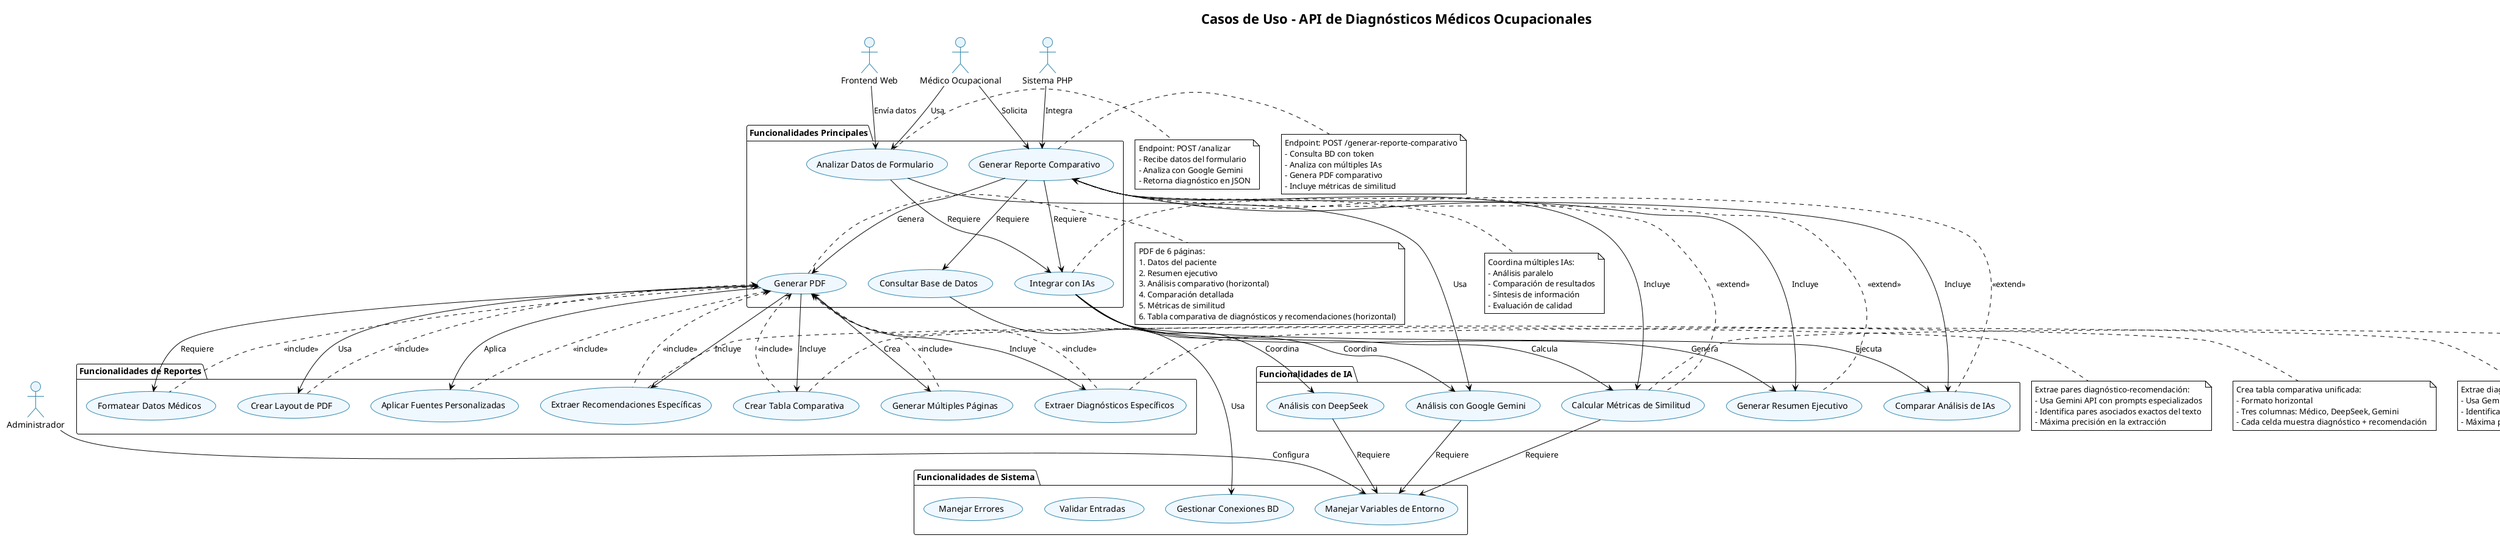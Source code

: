 @startuml Casos de Uso del Sistema
!theme plain
skinparam backgroundColor #FFFFFF
skinparam actorBackgroundColor #E8F4FD
skinparam actorBorderColor #2E86AB
skinparam usecaseBackgroundColor #F0F8FF
skinparam usecaseBorderColor #2E86AB

title Casos de Uso - API de Diagnósticos Médicos Ocupacionales

actor "Médico Ocupacional" as medico
actor "Sistema PHP" as sistema_php
actor "Frontend Web" as frontend
actor "Administrador" as admin

package "Funcionalidades Principales" {
    usecase "Analizar Datos de Formulario" as UC1
    usecase "Generar Reporte Comparativo" as UC2
    usecase "Consultar Base de Datos" as UC3
    usecase "Integrar con IAs" as UC4
    usecase "Generar PDF" as UC5
}

package "Funcionalidades de IA" {
    usecase "Análisis con Google Gemini" as UC6
    usecase "Análisis con DeepSeek" as UC7
    usecase "Generar Resumen Ejecutivo" as UC8
    usecase "Comparar Análisis de IAs" as UC9
    usecase "Calcular Métricas de Similitud" as UC10
}

package "Funcionalidades de Reportes" {
    usecase "Formatear Datos Médicos" as UC11
    usecase "Crear Layout de PDF" as UC12
    usecase "Aplicar Fuentes Personalizadas" as UC13
    usecase "Generar Múltiples Páginas" as UC14
    usecase "Extraer Diagnósticos Específicos" as UC19
    usecase "Extraer Recomendaciones Específicas" as UC21
    usecase "Crear Tabla Comparativa" as UC20
}

package "Funcionalidades de Sistema" {
    usecase "Gestionar Conexiones BD" as UC15
    usecase "Manejar Variables de Entorno" as UC16
    usecase "Validar Entradas" as UC17
    usecase "Manejar Errores" as UC18
}

' Relaciones principales
medico --> UC1 : Usa
medico --> UC2 : Solicita
sistema_php --> UC2 : Integra
frontend --> UC1 : Envía datos
admin --> UC16 : Configura

' Relaciones de dependencia
UC1 --> UC4 : Requiere
UC1 --> UC6 : Usa
UC2 --> UC3 : Requiere
UC2 --> UC4 : Requiere
UC2 --> UC5 : Genera
UC2 --> UC8 : Incluye
UC2 --> UC9 : Incluye
UC2 --> UC10 : Incluye

UC4 --> UC6 : Coordina
UC4 --> UC7 : Coordina
UC4 --> UC8 : Genera
UC4 --> UC9 : Ejecuta
UC4 --> UC10 : Calcula

UC5 --> UC11 : Requiere
UC5 --> UC12 : Usa
UC5 --> UC13 : Aplica
UC5 --> UC14 : Crea
UC5 --> UC19 : Incluye
UC5 --> UC21 : Incluye
UC5 --> UC20 : Incluye

UC3 --> UC15 : Usa
UC6 --> UC16 : Requiere
UC7 --> UC16 : Requiere
UC10 --> UC16 : Requiere

' Casos de uso extendidos
UC2 <.. UC8 : <<extend>>
UC2 <.. UC9 : <<extend>>
UC2 <.. UC10 : <<extend>>

UC5 <.. UC11 : <<include>>
UC5 <.. UC12 : <<include>>
UC5 <.. UC13 : <<include>>
UC5 <.. UC14 : <<include>>
UC5 <.. UC19 : <<include>>
UC5 <.. UC21 : <<include>>
UC5 <.. UC20 : <<include>>

' Notas explicativas
note right of UC1
Endpoint: POST /analizar
- Recibe datos del formulario
- Analiza con Google Gemini
- Retorna diagnóstico en JSON
end note

note right of UC2
Endpoint: POST /generar-reporte-comparativo
- Consulta BD con token
- Analiza con múltiples IAs
- Genera PDF comparativo
- Incluye métricas de similitud
end note

note right of UC4
Coordina múltiples IAs:
- Análisis paralelo
- Comparación de resultados
- Síntesis de información
- Evaluación de calidad
end note

note right of UC5
PDF de 6 páginas:
1. Datos del paciente
2. Resumen ejecutivo
3. Análisis comparativo (horizontal)
4. Comparación detallada
5. Métricas de similitud
6. Tabla comparativa de diagnósticos y recomendaciones (horizontal)
end note

note right of UC10
Usa Hugging Face API:
- Modelo: sentence-transformers
- Métrica: Similitud de coseno
- Compara: Análisis médico vs IA
end note

note right of UC19
Extrae diagnósticos específicos:
- Usa Gemini API con prompts especializados
- Identifica diagnósticos exactos del texto
- Máxima precisión en la extracción
end note

note right of UC21
Extrae pares diagnóstico-recomendación:
- Usa Gemini API con prompts especializados
- Identifica pares asociados exactos del texto
- Máxima precisión en la extracción
end note

note right of UC20
Crea tabla comparativa unificada:
- Formato horizontal
- Tres columnas: Médico, DeepSeek, Gemini
- Cada celda muestra diagnóstico + recomendación
end note

@enduml

